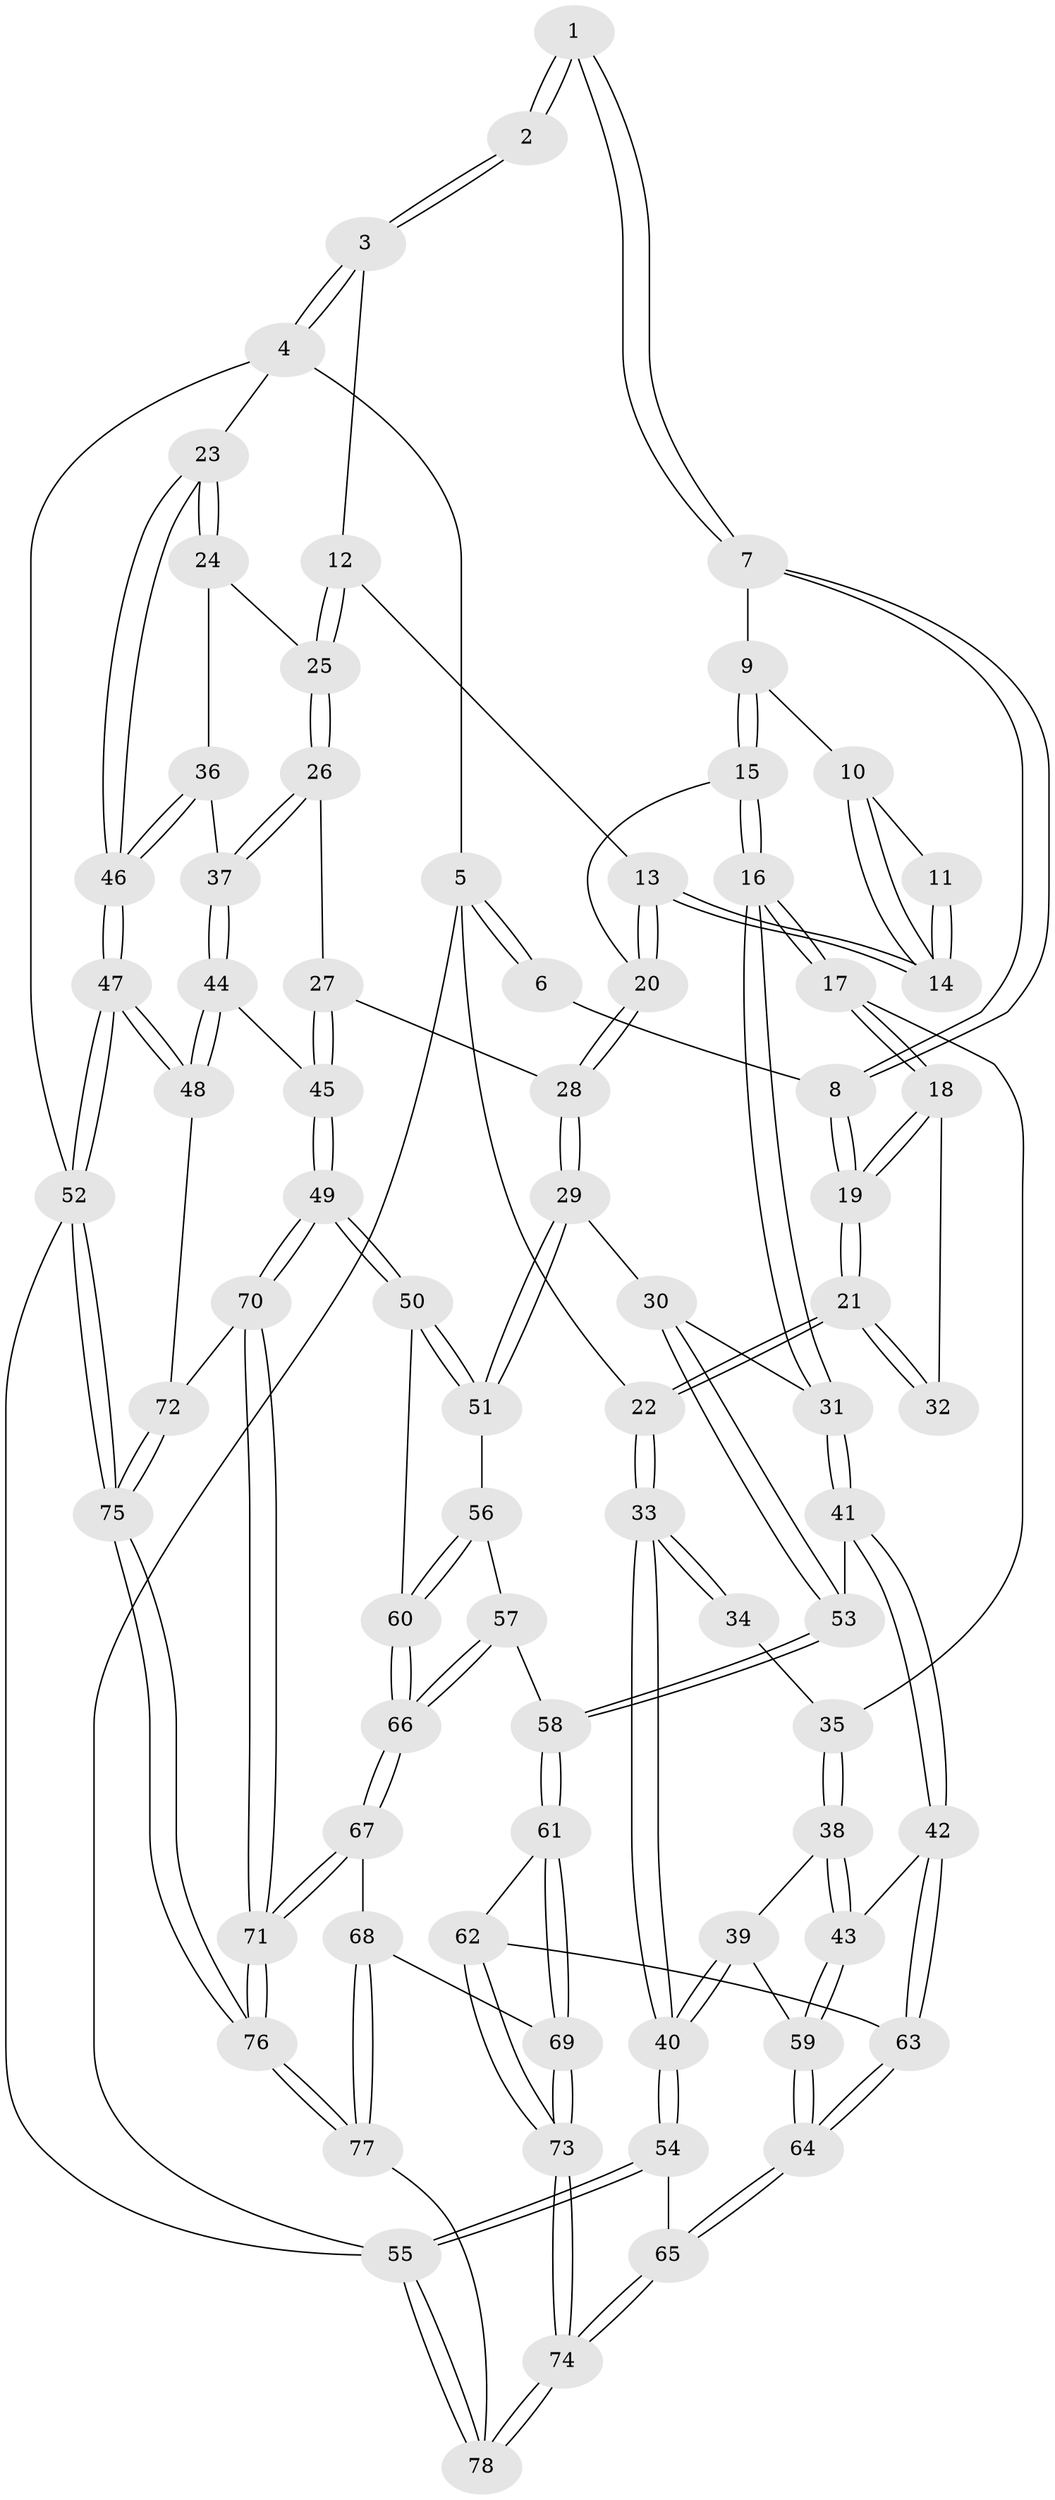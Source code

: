 // coarse degree distribution, {4: 0.43478260869565216, 7: 0.043478260869565216, 5: 0.2608695652173913, 3: 0.08695652173913043, 6: 0.13043478260869565, 2: 0.043478260869565216}
// Generated by graph-tools (version 1.1) at 2025/21/03/04/25 18:21:11]
// undirected, 78 vertices, 192 edges
graph export_dot {
graph [start="1"]
  node [color=gray90,style=filled];
  1 [pos="+0.43089007926112544+0"];
  2 [pos="+0.7349883613249415+0"];
  3 [pos="+0.9392145499841008+0"];
  4 [pos="+1+0"];
  5 [pos="+0+0"];
  6 [pos="+0.1722397626181438+0"];
  7 [pos="+0.3924171496461794+0.03885780646298571"];
  8 [pos="+0.25118927430203575+0.14517314067704654"];
  9 [pos="+0.4287571804979746+0.09136377563130726"];
  10 [pos="+0.47938378932788617+0.10686471486735188"];
  11 [pos="+0.5618973268044375+0.07599748711781161"];
  12 [pos="+0.7236921736264602+0.15276319714293649"];
  13 [pos="+0.5842234401515325+0.20094014380430172"];
  14 [pos="+0.573345522770103+0.1838279556808514"];
  15 [pos="+0.4364301304133187+0.25473367504264033"];
  16 [pos="+0.29439725124870875+0.33166486464158035"];
  17 [pos="+0.2580805262977812+0.31284372694900486"];
  18 [pos="+0.2407653809316814+0.2546804293443166"];
  19 [pos="+0.23912018242606556+0.16014769174990487"];
  20 [pos="+0.5387765951111902+0.2665916328497254"];
  21 [pos="+0+0"];
  22 [pos="+0+0"];
  23 [pos="+1+0.2043405653089607"];
  24 [pos="+0.9358520646634113+0.2960501946610263"];
  25 [pos="+0.7601151810728479+0.3057096003016737"];
  26 [pos="+0.7379001667213835+0.3505089410958751"];
  27 [pos="+0.6911517744908177+0.38049770781583536"];
  28 [pos="+0.5987600620068758+0.3989163653438276"];
  29 [pos="+0.552249680979277+0.47268238176734667"];
  30 [pos="+0.3647213549990488+0.44257371265406986"];
  31 [pos="+0.34536598715748645+0.43279507056485744"];
  32 [pos="+0.09986071608872804+0.21696522814407948"];
  33 [pos="+0+0.3328277855027906"];
  34 [pos="+0.0016875144670188244+0.3058938065901693"];
  35 [pos="+0.23991828677874294+0.32245634042185384"];
  36 [pos="+0.8596540591271168+0.43477756830777176"];
  37 [pos="+0.838061093668781+0.442923390259483"];
  38 [pos="+0.06636155829748214+0.5092123834584077"];
  39 [pos="+0.05562311346753736+0.5102455168330983"];
  40 [pos="+0+0.48049367470763715"];
  41 [pos="+0.2375151408282862+0.6060066489379315"];
  42 [pos="+0.22946509030150242+0.6123204881503246"];
  43 [pos="+0.22072955280976442+0.6088179807536096"];
  44 [pos="+0.8047027686972174+0.6285531040684997"];
  45 [pos="+0.7947431329989596+0.6283034682799693"];
  46 [pos="+1+0.5011346679860569"];
  47 [pos="+1+0.6734565111190284"];
  48 [pos="+0.841430197687791+0.6442667275623704"];
  49 [pos="+0.7141996520497104+0.6469552346830766"];
  50 [pos="+0.6980007346180157+0.6429649091848444"];
  51 [pos="+0.5626845242378835+0.5141001064410848"];
  52 [pos="+1+1"];
  53 [pos="+0.41332315052970375+0.6303598114598535"];
  54 [pos="+0+0.7907174219733606"];
  55 [pos="+0+1"];
  56 [pos="+0.4642336577224879+0.6412557555158602"];
  57 [pos="+0.4457221057153853+0.6561334519833453"];
  58 [pos="+0.44288712100464983+0.656744558506585"];
  59 [pos="+0.07615471513794497+0.6896840963273739"];
  60 [pos="+0.6223035400680358+0.6882695398375662"];
  61 [pos="+0.3948346968378535+0.7327327429097537"];
  62 [pos="+0.24621568841237113+0.7316959957892551"];
  63 [pos="+0.2422039711864007+0.7258849046924589"];
  64 [pos="+0.0503699443510162+0.7589696663282863"];
  65 [pos="+0.006325543047580967+0.7916776745936069"];
  66 [pos="+0.5525238975440908+0.7573451966134848"];
  67 [pos="+0.5344633115359805+0.8649643281564849"];
  68 [pos="+0.5158024589139499+0.8655525633553679"];
  69 [pos="+0.4391978402482136+0.8424731444404994"];
  70 [pos="+0.6883557269926335+0.8203156516158583"];
  71 [pos="+0.5889205411526188+0.9004122752361894"];
  72 [pos="+0.7978036694923524+0.864725693814099"];
  73 [pos="+0.24486779205949594+0.9451213312411308"];
  74 [pos="+0.22704463314861206+0.9790565215480074"];
  75 [pos="+1+1"];
  76 [pos="+0.7256612769473897+1"];
  77 [pos="+0.2982296550216868+1"];
  78 [pos="+0.21808085167619287+1"];
  1 -- 2;
  1 -- 2;
  1 -- 7;
  1 -- 7;
  2 -- 3;
  2 -- 3;
  3 -- 4;
  3 -- 4;
  3 -- 12;
  4 -- 5;
  4 -- 23;
  4 -- 52;
  5 -- 6;
  5 -- 6;
  5 -- 22;
  5 -- 55;
  6 -- 8;
  7 -- 8;
  7 -- 8;
  7 -- 9;
  8 -- 19;
  8 -- 19;
  9 -- 10;
  9 -- 15;
  9 -- 15;
  10 -- 11;
  10 -- 14;
  10 -- 14;
  11 -- 14;
  11 -- 14;
  12 -- 13;
  12 -- 25;
  12 -- 25;
  13 -- 14;
  13 -- 14;
  13 -- 20;
  13 -- 20;
  15 -- 16;
  15 -- 16;
  15 -- 20;
  16 -- 17;
  16 -- 17;
  16 -- 31;
  16 -- 31;
  17 -- 18;
  17 -- 18;
  17 -- 35;
  18 -- 19;
  18 -- 19;
  18 -- 32;
  19 -- 21;
  19 -- 21;
  20 -- 28;
  20 -- 28;
  21 -- 22;
  21 -- 22;
  21 -- 32;
  21 -- 32;
  22 -- 33;
  22 -- 33;
  23 -- 24;
  23 -- 24;
  23 -- 46;
  23 -- 46;
  24 -- 25;
  24 -- 36;
  25 -- 26;
  25 -- 26;
  26 -- 27;
  26 -- 37;
  26 -- 37;
  27 -- 28;
  27 -- 45;
  27 -- 45;
  28 -- 29;
  28 -- 29;
  29 -- 30;
  29 -- 51;
  29 -- 51;
  30 -- 31;
  30 -- 53;
  30 -- 53;
  31 -- 41;
  31 -- 41;
  33 -- 34;
  33 -- 34;
  33 -- 40;
  33 -- 40;
  34 -- 35;
  35 -- 38;
  35 -- 38;
  36 -- 37;
  36 -- 46;
  36 -- 46;
  37 -- 44;
  37 -- 44;
  38 -- 39;
  38 -- 43;
  38 -- 43;
  39 -- 40;
  39 -- 40;
  39 -- 59;
  40 -- 54;
  40 -- 54;
  41 -- 42;
  41 -- 42;
  41 -- 53;
  42 -- 43;
  42 -- 63;
  42 -- 63;
  43 -- 59;
  43 -- 59;
  44 -- 45;
  44 -- 48;
  44 -- 48;
  45 -- 49;
  45 -- 49;
  46 -- 47;
  46 -- 47;
  47 -- 48;
  47 -- 48;
  47 -- 52;
  47 -- 52;
  48 -- 72;
  49 -- 50;
  49 -- 50;
  49 -- 70;
  49 -- 70;
  50 -- 51;
  50 -- 51;
  50 -- 60;
  51 -- 56;
  52 -- 75;
  52 -- 75;
  52 -- 55;
  53 -- 58;
  53 -- 58;
  54 -- 55;
  54 -- 55;
  54 -- 65;
  55 -- 78;
  55 -- 78;
  56 -- 57;
  56 -- 60;
  56 -- 60;
  57 -- 58;
  57 -- 66;
  57 -- 66;
  58 -- 61;
  58 -- 61;
  59 -- 64;
  59 -- 64;
  60 -- 66;
  60 -- 66;
  61 -- 62;
  61 -- 69;
  61 -- 69;
  62 -- 63;
  62 -- 73;
  62 -- 73;
  63 -- 64;
  63 -- 64;
  64 -- 65;
  64 -- 65;
  65 -- 74;
  65 -- 74;
  66 -- 67;
  66 -- 67;
  67 -- 68;
  67 -- 71;
  67 -- 71;
  68 -- 69;
  68 -- 77;
  68 -- 77;
  69 -- 73;
  69 -- 73;
  70 -- 71;
  70 -- 71;
  70 -- 72;
  71 -- 76;
  71 -- 76;
  72 -- 75;
  72 -- 75;
  73 -- 74;
  73 -- 74;
  74 -- 78;
  74 -- 78;
  75 -- 76;
  75 -- 76;
  76 -- 77;
  76 -- 77;
  77 -- 78;
}
